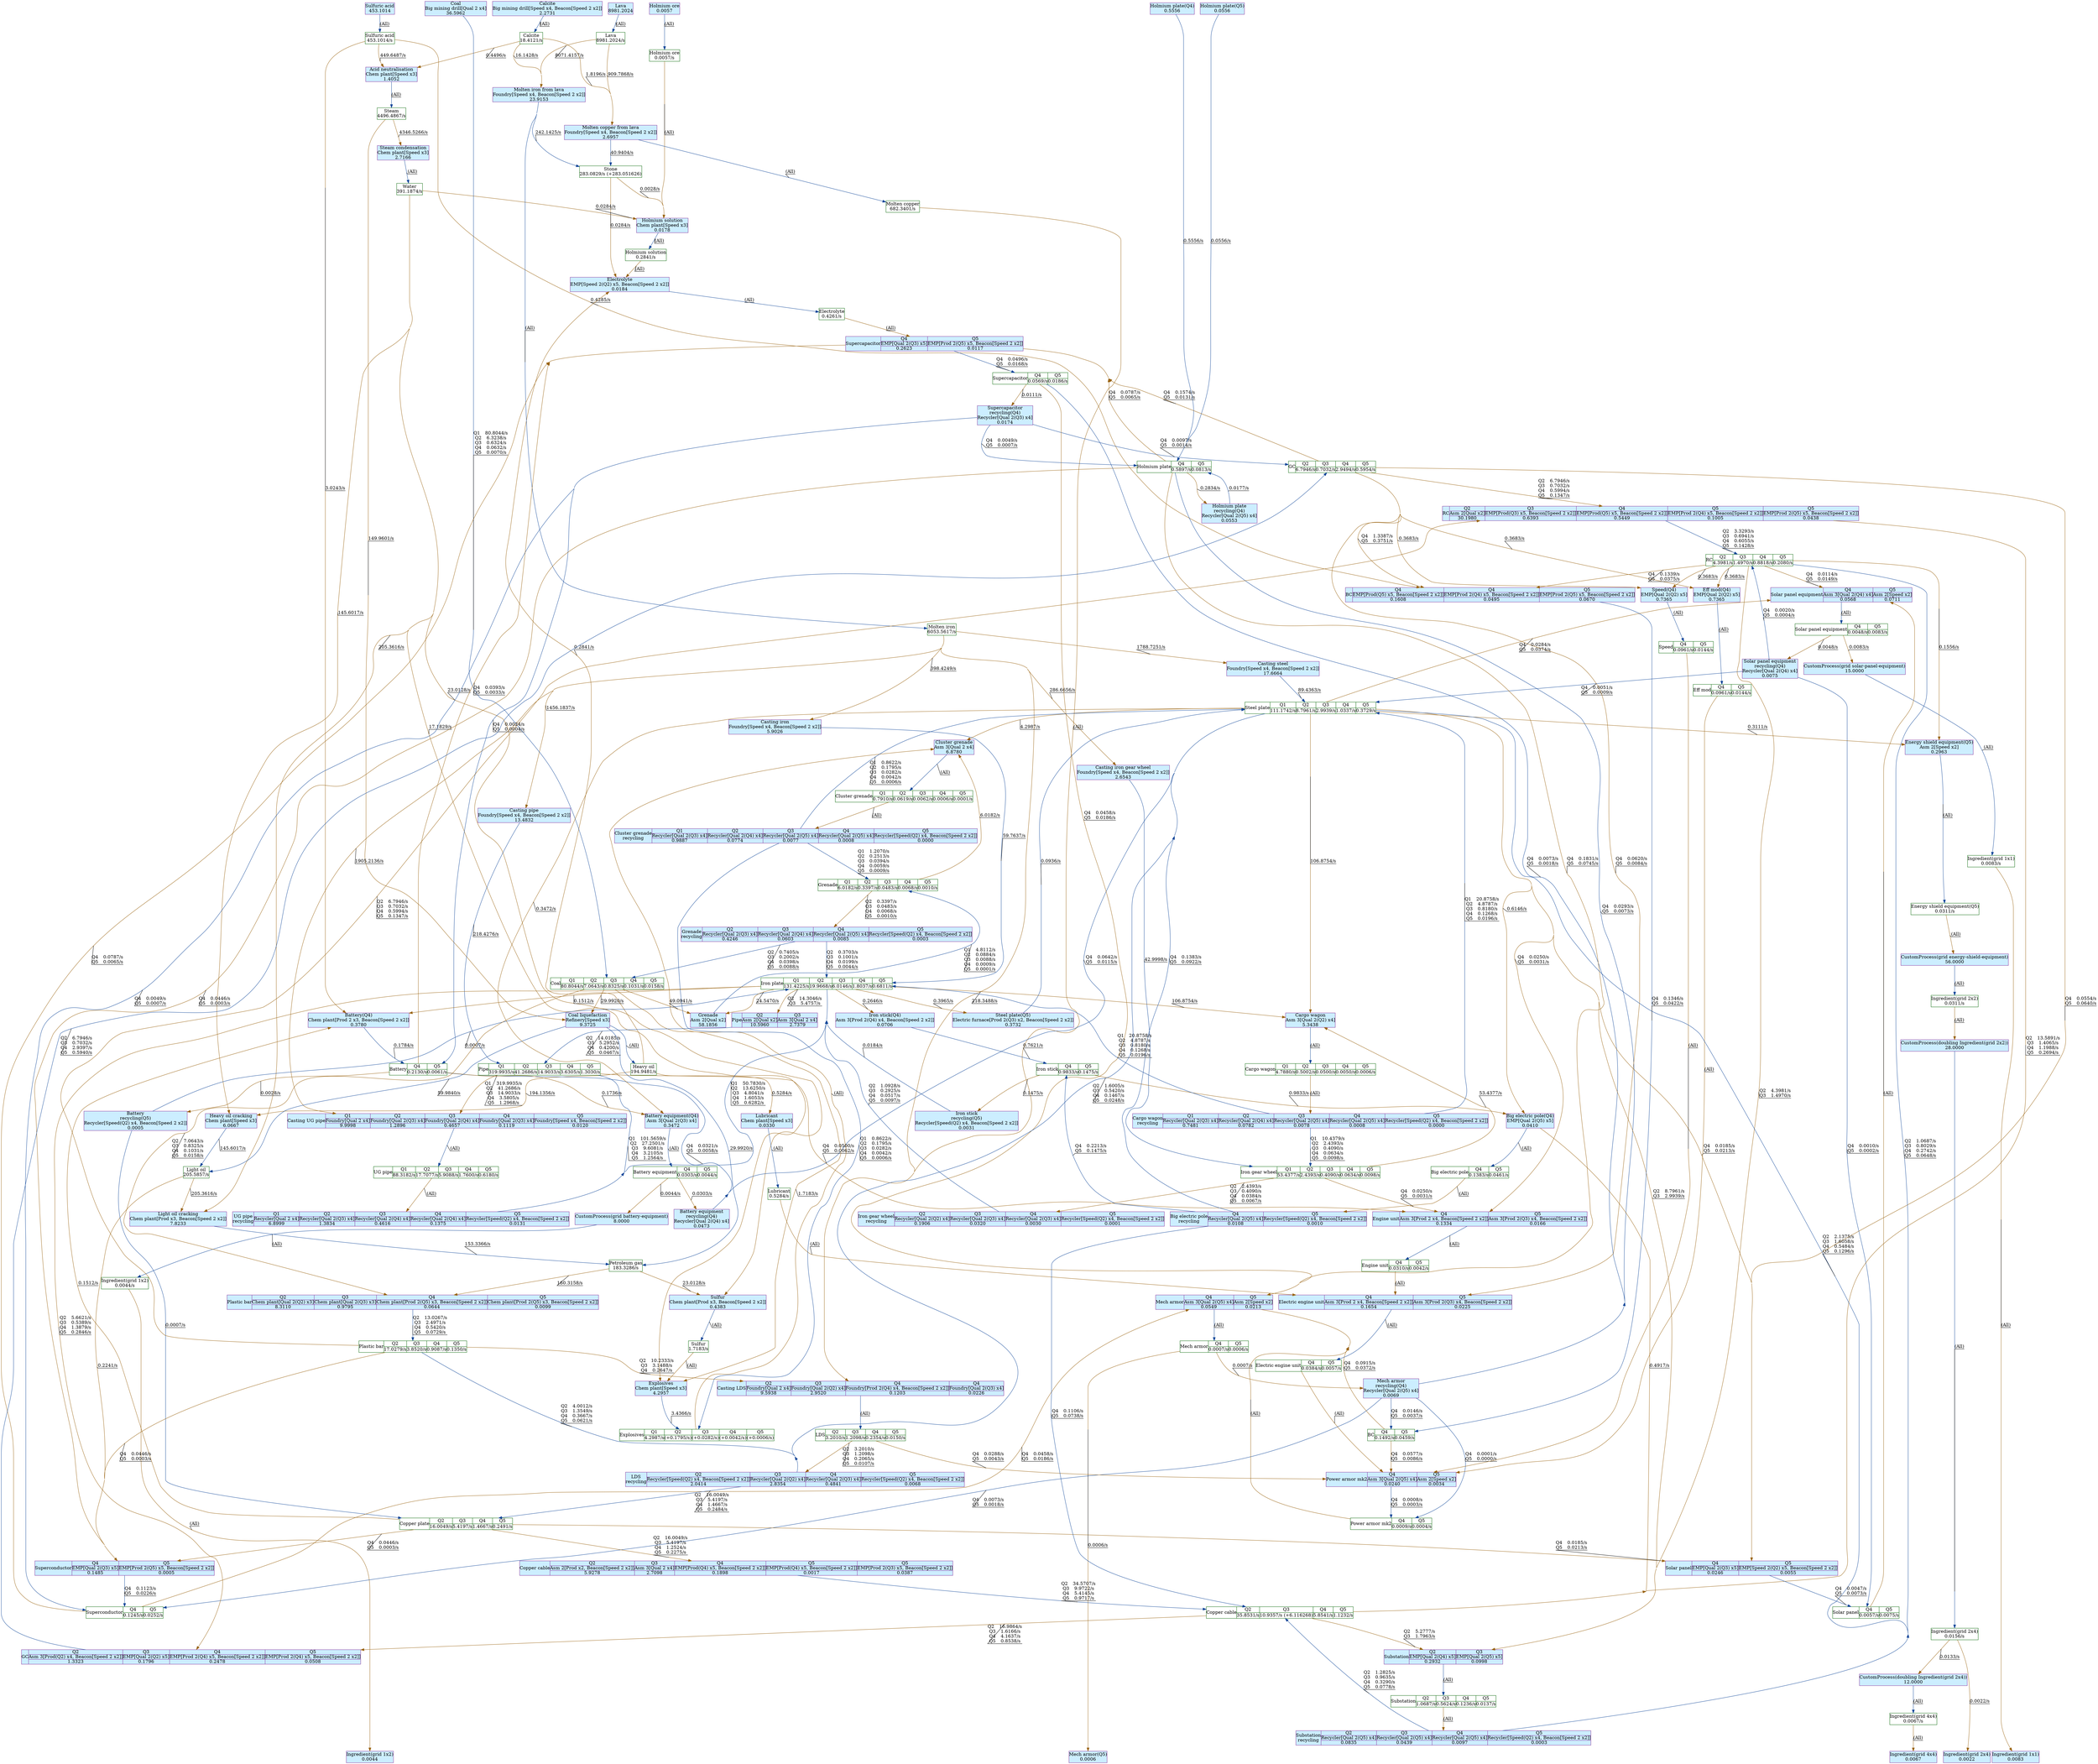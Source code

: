 digraph {
    layout="dot"
    concentrate=true
    node [shape="box"; margin=0]
    edge [decorate=true]
    0 [color="#006400"; label="Lava
8981.2024/s"]
    1 [color="#006400"; label="Sulfuric acid
453.1014/s"]
    2 [color="#006400"; label="Holmium ore
0.0057/s"]
    3 [color="#006400"; label="Ingredient(grid 4x4)
0.0067/s"]
    4 [color="#006400"; label="Ingredient(grid 2x4)
0.0156/s"]
    5 [color="#006400"; label="Ingredient(grid 1x2)
0.0044/s"]
    6 [color="#006400"; label="Ingredient(grid 1x1)
0.0083/s"]
    7 [color="#006400"; label="Lubricant
0.5284/s"]
    8 [color="#006400"; label="Energy shield equipment(Q5)
0.0311/s"]
    9 [color="#006400"; label="Heavy oil
194.9481/s"]
    10 [color="#006400"; label="Holmium solution
0.2841/s"]
    11 [color="#006400"; label="Stone
283.0829/s (+283.051626)"]
    12 [color="#006400"; label="Water
391.1874/s"]
    13 [color="#006400"; label="Sulfur
1.7183/s"]
    14 [color="#006400"; label="Steam
4496.4867/s"]
    15 [color="#006400"; label="Calcite
18.4121/s"]
    16 [color="#006400"; label="Light oil
205.5857/s"]
    17 [color="#006400"; label="Petroleum gas
183.3286/s"]
    18 [color="#006400"; label="Molten iron
6053.5617/s"]
    19 [color="#006400"; label="Molten copper
682.3401/s"]
    20 [color="#006400"; label="Electrolyte
0.4261/s"]
    21 [color="#006400"; label="Ingredient(grid 2x2)
0.0311/s"]
    22 [style="filled"; color="#842e99"; fillcolor="#cceeff"; label="Lava
8981.2024"]
    23 [style="filled"; color="#842e99"; fillcolor="#cceeff"; label="Sulfuric acid
453.1014"]
    24 [style="filled"; color="#842e99"; fillcolor="#cceeff"; label="Holmium ore
0.0057"]
    25 [style="filled"; color="#842e99"; fillcolor="#cceeff"; label="Holmium plate(Q4)
0.5556"]
    26 [style="filled"; color="#842e99"; fillcolor="#cceeff"; label="Holmium plate(Q5)
0.0556"]
    27 [style="filled"; color="#842e99"; fillcolor="#cceeff"; label="Mech armor(Q5)
0.0006"]
    28 [style="filled"; color="#842e99"; fillcolor="#cceeff"; label="Ingredient(grid 4x4)
0.0067"]
    29 [style="filled"; color="#842e99"; fillcolor="#cceeff"; label="Ingredient(grid 2x4)
0.0022"]
    30 [style="filled"; color="#842e99"; fillcolor="#cceeff"; label="Ingredient(grid 1x2)
0.0044"]
    31 [style="filled"; color="#842e99"; fillcolor="#cceeff"; label="Ingredient(grid 1x1)
0.0083"]
    32 [style="filled"; color="#842e99"; fillcolor="#cceeff"; label="Iron stick(Q4)
Asm 3[Prod 2(Q4) x4, Beacon[Speed 2 x2]]
0.0706"]
    33 [style="filled"; color="#842e99"; fillcolor="#cceeff"; label="Cluster grenade
Asm 3[Qual 2 x4]
6.8780"]
    34 [style="filled"; color="#842e99"; fillcolor="#cceeff"; label="Cargo wagon
Asm 3[Qual 2(Q2) x4]
5.3438"]
    35 [style="filled"; color="#842e99"; fillcolor="#cceeff"; label="Battery equipment(Q4)
Asm 3[Qual 2(Q3) x4]
0.3472"]
    36 [style="filled"; color="#842e99"; fillcolor="#cceeff"; label="Energy shield equipment(Q5)
Asm 2[Speed x2]
0.2963"]
    37 [style="filled"; color="#842e99"; fillcolor="#cceeff"; label="Grenade
Asm 2[Qual x2]
58.1856"]
    38 [style="filled"; color="#842e99"; fillcolor="#cceeff"; label="Lubricant
Chem plant[Speed x3]
0.0330"]
    39 [style="filled"; color="#842e99"; fillcolor="#cceeff"; label="Holmium solution
Chem plant[Speed x3]
0.0178"]
    40 [style="filled"; color="#842e99"; fillcolor="#cceeff"; label="Explosives
Chem plant[Speed x3]
4.2957"]
    41 [style="filled"; color="#842e99"; fillcolor="#cceeff"; label="Acid neutralisation
Chem plant[Speed x3]
1.4052"]
    42 [style="filled"; color="#842e99"; fillcolor="#cceeff"; label="Steam condensation
Chem plant[Speed x3]
2.7166"]
    43 [style="filled"; color="#842e99"; fillcolor="#cceeff"; label="Heavy oil cracking
Chem plant[Speed x3]
6.0667"]
    44 [style="filled"; color="#842e99"; fillcolor="#cceeff"; label="Sulfur
Chem plant[Prod x3, Beacon[Speed 2 x2]]
0.4383"]
    45 [style="filled"; color="#842e99"; fillcolor="#cceeff"; label="Light oil cracking
Chem plant[Prod x3, Beacon[Speed 2 x2]]
7.8233"]
    46 [style="filled"; color="#842e99"; fillcolor="#cceeff"; label="Battery(Q4)
Chem plant[Prod 2 x3, Beacon[Speed 2 x2]]
0.3780"]
    47 [style="filled"; color="#842e99"; fillcolor="#cceeff"; label="Coal liquefaction
Refinery[Speed x3]
9.3725"]
    48 [style="filled"; color="#842e99"; fillcolor="#cceeff"; label="Molten iron from lava
Foundry[Speed x4, Beacon[Speed 2 x2]]
23.9153"]
    49 [style="filled"; color="#842e99"; fillcolor="#cceeff"; label="Molten copper from lava
Foundry[Speed x4, Beacon[Speed 2 x2]]
2.6957"]
    50 [style="filled"; color="#842e99"; fillcolor="#cceeff"; label="Casting iron
Foundry[Speed x4, Beacon[Speed 2 x2]]
5.9026"]
    51 [style="filled"; color="#842e99"; fillcolor="#cceeff"; label="Casting steel
Foundry[Speed x4, Beacon[Speed 2 x2]]
17.6664"]
    52 [style="filled"; color="#842e99"; fillcolor="#cceeff"; label="Casting iron gear wheel
Foundry[Speed x4, Beacon[Speed 2 x2]]
2.6543"]
    53 [style="filled"; color="#842e99"; fillcolor="#cceeff"; label="Casting pipe
Foundry[Speed x4, Beacon[Speed 2 x2]]
13.4832"]
    54 [style="filled"; color="#842e99"; fillcolor="#cceeff"; label="Calcite
Big mining drill[Speed x4, Beacon[Speed 2 x2]]
2.2731"]
    55 [style="filled"; color="#842e99"; fillcolor="#cceeff"; label="Coal
Big mining drill[Qual 2 x4]
36.5962"]
    56 [style="filled"; color="#842e99"; fillcolor="#cceeff"; label="Steel plate(Q5)
Electric furnace[Prod 2(Q3) x2, Beacon[Speed 2 x2]]
0.3732"]
    57 [style="filled"; color="#842e99"; fillcolor="#cceeff"; label="Iron stick\nrecycling(Q5)
Recycler[Speed(Q2) x4, Beacon[Speed 2 x2]]
0.0031"]
    58 [style="filled"; color="#842e99"; fillcolor="#cceeff"; label="Battery\nrecycling(Q5)
Recycler[Speed(Q2) x4, Beacon[Speed 2 x2]]
0.0005"]
    59 [style="filled"; color="#842e99"; fillcolor="#cceeff"; label="Supercapacitor\nrecycling(Q4)
Recycler[Qual 2(Q3) x4]
0.0174"]
    60 [style="filled"; color="#842e99"; fillcolor="#cceeff"; label="Battery equipment\nrecycling(Q4)
Recycler[Qual 2(Q4) x4]
0.0473"]
    61 [style="filled"; color="#842e99"; fillcolor="#cceeff"; label="Solar panel equipment\nrecycling(Q4)
Recycler[Qual 2(Q4) x4]
0.0075"]
    62 [style="filled"; color="#842e99"; fillcolor="#cceeff"; label="Mech armor\nrecycling(Q4)
Recycler[Qual 2(Q5) x4]
0.0069"]
    63 [style="filled"; color="#842e99"; fillcolor="#cceeff"; label="Holmium plate\nrecycling(Q4)
Recycler[Qual 2(Q5) x4]
0.0553"]
    64 [style="filled"; color="#842e99"; fillcolor="#cceeff"; label="Electrolyte
EMP[Speed 2(Q2) x5, Beacon[Speed 2 x2]]
0.0184"]
    65 [style="filled"; color="#842e99"; fillcolor="#cceeff"; label="Speed(Q4)
EMP[Qual 2(Q2) x5]
0.7365"]
    66 [style="filled"; color="#842e99"; fillcolor="#cceeff"; label="Eff mod(Q4)
EMP[Qual 2(Q2) x5]
0.7365"]
    67 [style="filled"; color="#842e99"; fillcolor="#cceeff"; label="Big electric pole(Q4)
EMP[Qual 2(Q5) x5]
0.0410"]
    68 [style="filled"; color="#842e99"; fillcolor="#cceeff"; label="CustomProcess(doubling Ingredient(grid 2x2))
28.0000"]
    69 [style="filled"; color="#842e99"; fillcolor="#cceeff"; label="CustomProcess(doubling Ingredient(grid 2x4))
12.0000"]
    70 [style="filled"; color="#842e99"; fillcolor="#cceeff"; label="CustomProcess(grid solar-panel-equipment)
15.0000"]
    71 [style="filled"; color="#842e99"; fillcolor="#cceeff"; label="CustomProcess(grid battery-equipment)
8.0000"]
    72 [style="filled"; color="#842e99"; fillcolor="#cceeff"; label="CustomProcess(grid energy-shield-equipment)
56.0000"]
    73 [color="#006400"; label="{Holmium plate}|{Q4|0.5897/s}|{Q5|0.0813/s}"; shape="record"]
    74 [color="#006400"; label="{Mech armor}|{Q4|0.0007/s}|{Q5|0.0006/s}"; shape="record"]
    75 [color="#006400"; label="{GC}|{Q2|6.7946/s}|{Q3|0.7032/s}|{Q4|2.9494/s}|{Q5|0.5954/s}"; shape="record"]
    76 [color="#006400"; label="{Iron plate}|{Q1|131.4225/s}|{Q2|19.9668/s}|{Q3|6.0146/s}|{Q4|1.8037/s}|{Q5|0.6811/s}"; shape="record"]
    77 [color="#006400"; label="{Copper cable}|{Q2|35.8531/s}|{Q3|10.9357/s (+6.116268)}|{Q4|5.8541/s}|{Q5|1.1232/s}"; shape="record"]
    78 [color="#006400"; label="{Engine unit}|{Q4|0.0310/s}|{Q5|0.0042/s}"; shape="record"]
    79 [color="#006400"; label="{Steel plate}|{Q1|111.1742/s}|{Q2|8.7961/s}|{Q3|2.9939/s}|{Q4|1.0337/s}|{Q5|0.3729/s}"; shape="record"]
    80 [color="#006400"; label="{Iron gear wheel}|{Q1|53.4377/s}|{Q2|2.4393/s}|{Q3|0.4090/s}|{Q4|0.0634/s}|{Q5|0.0098/s}"; shape="record"]
    81 [color="#006400"; label="{Pipe}|{Q1|319.9935/s}|{Q2|41.2686/s}|{Q3|14.9033/s}|{Q4|3.6305/s}|{Q5|1.3030/s}"; shape="record"]
    82 [color="#006400"; label="{Electric engine unit}|{Q4|0.0384/s}|{Q5|0.0057/s}"; shape="record"]
    83 [color="#006400"; label="{Iron stick}|{Q4|0.9833/s}|{Q5|0.1475/s}"; shape="record"]
    84 [color="#006400"; label="{Cluster grenade}|{Q1|0.7910/s}|{Q2|0.0619/s}|{Q3|0.0062/s}|{Q4|0.0006/s}|{Q5|0.0001/s}"; shape="record"]
    85 [color="#006400"; label="{Grenade}|{Q1|6.0182/s}|{Q2|0.3397/s}|{Q3|0.0483/s}|{Q4|0.0068/s}|{Q5|0.0010/s}"; shape="record"]
    86 [color="#006400"; label="{Explosives}|{Q1|4.2987/s}|{Q2|(+0.1795/s)}|{Q3|(+0.0282/s)}|{Q4|(+0.0042/s)}|{Q5|(+0.0006/s)}"; shape="record"]
    87 [color="#006400"; label="{Copper plate}|{Q2|16.0049/s}|{Q3|5.4197/s}|{Q4|1.4667/s}|{Q5|0.2491/s}"; shape="record"]
    88 [color="#006400"; label="{Cargo wagon}|{Q1|4.7880/s}|{Q2|0.5002/s}|{Q3|0.0500/s}|{Q4|0.0050/s}|{Q5|0.0006/s}"; shape="record"]
    89 [color="#006400"; label="{Battery equipment}|{Q4|0.0303/s}|{Q5|0.0044/s}"; shape="record"]
    90 [color="#006400"; label="{Battery}|{Q4|0.2130/s}|{Q5|0.0061/s}"; shape="record"]
    91 [color="#006400"; label="{Solar panel equipment}|{Q4|0.0048/s}|{Q5|0.0083/s}"; shape="record"]
    92 [color="#006400"; label="{Solar panel}|{Q4|0.0057/s}|{Q5|0.0075/s}"; shape="record"]
    93 [color="#006400"; label="{RC}|{Q2|4.3981/s}|{Q3|1.4970/s}|{Q4|0.8818/s}|{Q5|0.2080/s}"; shape="record"]
    94 [color="#006400"; label="{Power armor mk2}|{Q4|0.0009/s}|{Q5|0.0004/s}"; shape="record"]
    95 [color="#006400"; label="{Eff mod}|{Q4|0.0961/s}|{Q5|0.0144/s}"; shape="record"]
    96 [color="#006400"; label="{Speed}|{Q4|0.0961/s}|{Q5|0.0144/s}"; shape="record"]
    97 [color="#006400"; label="{BC}|{Q4|0.1492/s}|{Q5|0.0459/s}"; shape="record"]
    98 [color="#006400"; label="{LDS}|{Q2|3.2010/s}|{Q3|1.2098/s}|{Q4|0.2354/s}|{Q5|0.0150/s}"; shape="record"]
    99 [color="#006400"; label="{Superconductor}|{Q4|0.1245/s}|{Q5|0.0252/s}"; shape="record"]
    100 [color="#006400"; label="{Supercapacitor}|{Q4|0.0569/s}|{Q5|0.0186/s}"; shape="record"]
    101 [color="#006400"; label="{Coal}|{Q1|80.8044/s}|{Q2|7.0643/s}|{Q3|0.8325/s}|{Q4|0.1031/s}|{Q5|0.0158/s}"; shape="record"]
    102 [color="#006400"; label="{Plastic bar}|{Q2|17.0279/s}|{Q3|3.8520/s}|{Q4|0.9087/s}|{Q5|0.1350/s}"; shape="record"]
    103 [color="#006400"; label="{UG pipe}|{Q1|88.3182/s}|{Q2|17.7077/s}|{Q3|5.9088/s}|{Q4|1.7600/s}|{Q5|0.6180/s}"; shape="record"]
    104 [color="#006400"; label="{Big electric pole}|{Q4|0.1383/s}|{Q5|0.0461/s}"; shape="record"]
    105 [color="#006400"; label="{Substation}|{Q2|1.0687/s}|{Q3|0.5624/s}|{Q4|0.1236/s}|{Q5|0.0137/s}"; shape="record"]
    106 [style="filled"; color="#842e99"; fillcolor="#cceeff"; label="{GC}|{Q2|Asm 3[Prod(Q2) x4, Beacon[Speed 2 x2]]|1.3323}|{Q3|EMP[Qual 2(Q2) x5]|0.1796}|{Q4|EMP[Prod 2(Q4) x5, Beacon[Speed 2 x2]]|0.2478}|{Q5|EMP[Prod 2(Q4) x5, Beacon[Speed 2 x2]]|0.0508}"; shape="record"]
    107 [style="filled"; color="#842e99"; fillcolor="#cceeff"; label="{Engine unit}|{Q4|Asm 3[Prod 2 x4, Beacon[Speed 2 x2]]|0.1334}|{Q5|Asm 3[Prod 2(Q3) x4, Beacon[Speed 2 x2]]|0.0166}"; shape="record"]
    108 [style="filled"; color="#842e99"; fillcolor="#cceeff"; label="{Electric engine unit}|{Q4|Asm 3[Prod 2 x4, Beacon[Speed 2 x2]]|0.1654}|{Q5|Asm 3[Prod 2(Q3) x4, Beacon[Speed 2 x2]]|0.0225}"; shape="record"]
    109 [style="filled"; color="#842e99"; fillcolor="#cceeff"; label="{Pipe}|{Q2|Asm 2[Qual x2]|10.5960}|{Q3|Asm 3[Qual 2 x4]|2.7379}"; shape="record"]
    110 [style="filled"; color="#842e99"; fillcolor="#cceeff"; label="{Copper cable}|{Q2|Asm 2[Prod x2, Beacon[Speed 2 x2]]|5.9278}|{Q3|Asm 3[Qual 2 x4]|2.7098}|{Q4|EMP[Prod(Q4) x5, Beacon[Speed 2 x2]]|0.1898}|{Q5|EMP[Prod(Q4) x5, Beacon[Speed 2 x2]]|0.0017}|{Q5|EMP[Prod 2(Q3) x5, Beacon[Speed 2 x2]]|0.0387}"; shape="record"]
    111 [style="filled"; color="#842e99"; fillcolor="#cceeff"; label="{Solar panel equipment}|{Q4|Asm 3[Qual 2(Q4) x4]|0.0568}|{Q5|Asm 2[Speed x2]|0.0711}"; shape="record"]
    112 [style="filled"; color="#842e99"; fillcolor="#cceeff"; label="{Power armor mk2}|{Q4|Asm 3[Qual 2(Q5) x4]|0.0240}|{Q5|Asm 2[Speed x2]|0.0034}"; shape="record"]
    113 [style="filled"; color="#842e99"; fillcolor="#cceeff"; label="{Mech armor}|{Q4|Asm 3[Qual 2(Q5) x4]|0.0549}|{Q5|Asm 2[Speed x2]|0.0213}"; shape="record"]
    114 [style="filled"; color="#842e99"; fillcolor="#cceeff"; label="{RC}|{Q2|Asm 2[Qual x2]|30.1980}|{Q3|EMP[Prod(Q3) x5, Beacon[Speed 2 x2]]|0.6393}|{Q4|EMP[Prod(Q5) x5, Beacon[Speed 2 x2]]|0.5449}|{Q5|EMP[Prod 2(Q4) x5, Beacon[Speed 2 x2]]|0.1005}|{Q5|EMP[Prod 2(Q5) x5, Beacon[Speed 2 x2]]|0.0438}"; shape="record"]
    115 [style="filled"; color="#842e99"; fillcolor="#cceeff"; label="{Plastic bar}|{Q2|Chem plant[Qual 2(Q2) x3]|8.3110}|{Q3|Chem plant[Qual 2(Q3) x3]|0.9795}|{Q4|Chem plant[Prod 2(Q5) x3, Beacon[Speed 2 x2]]|0.0644}|{Q5|Chem plant[Prod 2(Q5) x3, Beacon[Speed 2 x2]]|0.0099}"; shape="record"]
    116 [style="filled"; color="#842e99"; fillcolor="#cceeff"; label="{Casting UG pipe}|{Q1|Foundry[Qual 2 x4]|9.9998}|{Q2|Foundry[Qual 2(Q3) x4]|1.2896}|{Q3|Foundry[Qual 2(Q4) x4]|0.4657}|{Q4|Foundry[Qual 2(Q3) x4]|0.1119}|{Q5|Foundry[Speed x4, Beacon[Speed 2 x2]]|0.0120}"; shape="record"]
    117 [style="filled"; color="#842e99"; fillcolor="#cceeff"; label="{Casting LDS}|{Q2|Foundry[Qual 2 x4]|9.5938}|{Q3|Foundry[Qual 2(Q2) x4]|2.9520}|{Q4|Foundry[Prod 2(Q4) x4, Beacon[Speed 2 x2]]|0.1203}|{Q4|Foundry[Qual 2(Q3) x4]|0.0226}"; shape="record"]
    118 [style="filled"; color="#842e99"; fillcolor="#cceeff"; label="{Iron gear wheel\nrecycling}|{Q2|Recycler[Qual 2(Q2) x4]|0.1906}|{Q3|Recycler[Qual 2(Q3) x4]|0.0320}|{Q4|Recycler[Qual 2(Q3) x4]|0.0030}|{Q5|Recycler[Speed(Q2) x4, Beacon[Speed 2 x2]]|0.0001}"; shape="record"]
    119 [style="filled"; color="#842e99"; fillcolor="#cceeff"; label="{UG pipe\nrecycling}|{Q1|Recycler[Qual 2 x4]|6.8999}|{Q2|Recycler[Qual 2(Q3) x4]|1.3834}|{Q3|Recycler[Qual 2(Q4) x4]|0.4616}|{Q4|Recycler[Qual 2(Q4) x4]|0.1375}|{Q5|Recycler[Speed(Q2) x4, Beacon[Speed 2 x2]]|0.0131}"; shape="record"]
    120 [style="filled"; color="#842e99"; fillcolor="#cceeff"; label="{Big electric pole\nrecycling}|{Q4|Recycler[Qual 2(Q5) x4]|0.0108}|{Q5|Recycler[Speed(Q2) x4, Beacon[Speed 2 x2]]|0.0010}"; shape="record"]
    121 [style="filled"; color="#842e99"; fillcolor="#cceeff"; label="{Grenade\nrecycling}|{Q2|Recycler[Qual 2(Q3) x4]|0.4246}|{Q3|Recycler[Qual 2(Q4) x4]|0.0603}|{Q4|Recycler[Qual 2(Q5) x4]|0.0085}|{Q5|Recycler[Speed(Q2) x4, Beacon[Speed 2 x2]]|0.0003}"; shape="record"]
    122 [style="filled"; color="#842e99"; fillcolor="#cceeff"; label="{Cargo wagon\nrecycling}|{Q1|Recycler[Qual 2(Q3) x4]|0.7481}|{Q2|Recycler[Qual 2(Q4) x4]|0.0782}|{Q3|Recycler[Qual 2(Q5) x4]|0.0078}|{Q4|Recycler[Qual 2(Q5) x4]|0.0008}|{Q5|Recycler[Speed(Q2) x4, Beacon[Speed 2 x2]]|0.0000}"; shape="record"]
    123 [style="filled"; color="#842e99"; fillcolor="#cceeff"; label="{Cluster grenade\nrecycling}|{Q1|Recycler[Qual 2(Q3) x4]|0.9887}|{Q2|Recycler[Qual 2(Q4) x4]|0.0774}|{Q3|Recycler[Qual 2(Q5) x4]|0.0077}|{Q4|Recycler[Qual 2(Q5) x4]|0.0008}|{Q5|Recycler[Speed(Q2) x4, Beacon[Speed 2 x2]]|0.0000}"; shape="record"]
    124 [style="filled"; color="#842e99"; fillcolor="#cceeff"; label="{Substation\nrecycling}|{Q2|Recycler[Qual 2(Q5) x4]|0.0835}|{Q3|Recycler[Qual 2(Q5) x4]|0.0439}|{Q4|Recycler[Qual 2(Q5) x4]|0.0097}|{Q5|Recycler[Speed(Q2) x4, Beacon[Speed 2 x2]]|0.0003}"; shape="record"]
    125 [style="filled"; color="#842e99"; fillcolor="#cceeff"; label="{LDS\nrecycling}|{Q2|Recycler[Speed(Q2) x4, Beacon[Speed 2 x2]]|2.0414}|{Q3|Recycler[Qual 2(Q2) x4]|2.8354}|{Q4|Recycler[Qual 2(Q3) x4]|0.4841}|{Q5|Recycler[Speed(Q2) x4, Beacon[Speed 2 x2]]|0.0068}"; shape="record"]
    126 [style="filled"; color="#842e99"; fillcolor="#cceeff"; label="{BC}|{Q4|EMP[Prod(Q5) x5, Beacon[Speed 2 x2]]|0.1608}|{Q4|EMP[Prod 2(Q4) x5, Beacon[Speed 2 x2]]|0.0495}|{Q5|EMP[Prod 2(Q5) x5, Beacon[Speed 2 x2]]|0.0670}"; shape="record"]
    127 [style="filled"; color="#842e99"; fillcolor="#cceeff"; label="{Solar panel}|{Q4|EMP[Qual 2(Q3) x5]|0.0246}|{Q5|EMP[Speed 2(Q2) x5, Beacon[Speed 2 x2]]|0.0055}"; shape="record"]
    128 [style="filled"; color="#842e99"; fillcolor="#cceeff"; label="{Superconductor}|{Q4|EMP[Qual 2(Q3) x5]|0.1485}|{Q5|EMP[Prod 2(Q5) x5, Beacon[Speed 2 x2]]|0.0005}"; shape="record"]
    129 [style="filled"; color="#842e99"; fillcolor="#cceeff"; label="{Supercapacitor}|{Q4|EMP[Qual 2(Q3) x5]|0.2623}|{Q5|EMP[Prod 2(Q5) x5, Beacon[Speed 2 x2]]|0.0117}"; shape="record"]
    130 [style="filled"; color="#842e99"; fillcolor="#cceeff"; label="{Substation}|{Q2|EMP[Qual 2(Q4) x5]|0.2932}|{Q3|EMP[Qual 2(Q5) x5]|0.0998}"; shape="record"]
    0 -> 48 [color="#99620f"; label="8071.4157/s
"]
    0 -> 49 [color="#99620f"; label="909.7868/s
"]
    1 -> 41 [color="#99620f"; label="449.6487/s
"]
    1 -> 46 [color="#99620f"; label="3.0243/s
"]
    1 -> 126 [color="#99620f"; label="0.4285/s
"]
    2 -> 39 [color="#99620f"; label="(All)"]
    3 -> 28 [color="#99620f"; label="(All)"]
    4 -> 29 [color="#99620f"; label="0.0022/s
"]
    4 -> 69 [color="#99620f"; label="0.0133/s
"]
    5 -> 30 [color="#99620f"; label="(All)"]
    6 -> 31 [color="#99620f"; label="(All)"]
    7 -> 108 [color="#99620f"; label="(All)"]
    8 -> 72 [color="#99620f"; label="(All)"]
    9 -> 38 [color="#99620f"; label="0.5284/s
"]
    9 -> 43 [color="#99620f"; label="194.1356/s
"]
    9 -> 64 [color="#99620f"; label="0.2841/s
"]
    10 -> 64 [color="#99620f"; label="(All)"]
    11 -> 39 [color="#99620f"; label="0.0028/s
"]
    11 -> 64 [color="#99620f"; label="0.0284/s
"]
    12 -> 39 [color="#99620f"; label="0.0284/s
"]
    12 -> 40 [color="#99620f"; label="17.1829/s
"]
    12 -> 43 [color="#99620f"; label="145.6017/s
"]
    12 -> 44 [color="#99620f"; label="23.0128/s
"]
    12 -> 45 [color="#99620f"; label="205.3616/s
"]
    13 -> 40 [color="#99620f"; label="(All)"]
    14 -> 42 [color="#99620f"; label="4346.5266/s
"]
    14 -> 47 [color="#99620f"; label="149.9601/s
"]
    15 -> 41 [color="#99620f"; label="0.4496/s
"]
    15 -> 48 [color="#99620f"; label="16.1428/s
"]
    15 -> 49 [color="#99620f"; label="1.8196/s
"]
    16 -> 45 [color="#99620f"; label="205.3616/s
"]
    16 -> 128 [color="#99620f"; label="0.2241/s
"]
    17 -> 44 [color="#99620f"; label="23.0128/s
"]
    17 -> 115 [color="#99620f"; label="160.3158/s
"]
    18 -> 50 [color="#99620f"; label="398.4249/s
"]
    18 -> 51 [color="#99620f"; label="1788.7251/s
"]
    18 -> 52 [color="#99620f"; label="286.6656/s
"]
    18 -> 53 [color="#99620f"; label="1456.1837/s
"]
    18 -> 116 [color="#99620f"; label="1905.2136/s
"]
    18 -> 117 [color="#99620f"; label="218.3488/s
"]
    19 -> 117 [color="#99620f"; label="(All)"]
    20 -> 129 [color="#99620f"; label="(All)"]
    21 -> 68 [color="#99620f"; label="(All)"]
    22 -> 0 [color="#0f4699"; label="(All)"]
    23 -> 1 [color="#0f4699"; label="(All)"]
    24 -> 2 [color="#0f4699"; label="(All)"]
    25 -> 73 [color="#0f4699"; label="0.5556/s
"]
    26 -> 73 [color="#0f4699"; label="0.0556/s
"]
    32 -> 83 [color="#0f4699"; label="0.7621/s
"]
    33 -> 84 [color="#0f4699"; label="(All)"]
    34 -> 88 [color="#0f4699"; label="(All)"]
    35 -> 89 [color="#0f4699"; label="(All)"]
    36 -> 8 [color="#0f4699"; label="(All)"]
    37 -> 85 [color="#0f4699"; label="Q1	4.8112/s
Q2	0.0884/s
Q3	0.0088/s
Q4	0.0009/s
Q5	0.0001/s
"]
    38 -> 7 [color="#0f4699"; label="(All)"]
    39 -> 10 [color="#0f4699"; label="(All)"]
    40 -> 86 [color="#0f4699"; label="3.4366/s
"]
    41 -> 14 [color="#0f4699"; label="(All)"]
    42 -> 12 [color="#0f4699"; label="(All)"]
    43 -> 16 [color="#0f4699"; label="145.6017/s
"]
    44 -> 13 [color="#0f4699"; label="(All)"]
    45 -> 17 [color="#0f4699"; label="153.3366/s
"]
    46 -> 90 [color="#0f4699"; label="0.1784/s
"]
    47 -> 9 [color="#0f4699"; label="(All)"]
    47 -> 16 [color="#0f4699"; label="59.9840/s
"]
    47 -> 17 [color="#0f4699"; label="29.9920/s
"]
    48 -> 18 [color="#0f4699"; label="(All)"]
    48 -> 11 [color="#0f4699"; label="242.1425/s
"]
    49 -> 19 [color="#0f4699"; label="(All)"]
    49 -> 11 [color="#0f4699"; label="40.9404/s
"]
    50 -> 76 [color="#0f4699"; label="59.7637/s
"]
    51 -> 79 [color="#0f4699"; label="89.4363/s
"]
    52 -> 80 [color="#0f4699"; label="42.9998/s
"]
    53 -> 81 [color="#0f4699"; label="218.4276/s
"]
    54 -> 15 [color="#0f4699"; label="(All)"]
    55 -> 101 [color="#0f4699"; label="Q1	80.8044/s
Q2	6.3238/s
Q3	0.6324/s
Q4	0.0632/s
Q5	0.0070/s
"]
    56 -> 79 [color="#0f4699"; label="0.0936/s
"]
    57 -> 76 [color="#0f4699"; label="0.0184/s
"]
    58 -> 76 [color="#0f4699"; label="0.0007/s
"]
    58 -> 87 [color="#0f4699"; label="0.0007/s
"]
    59 -> 73 [color="#0f4699"; label="Q4	0.0049/s
Q5	0.0007/s
"]
    59 -> 75 [color="#0f4699"; label="Q4	0.0097/s
Q5	0.0014/s
"]
    59 -> 90 [color="#0f4699"; label="Q4	0.0024/s
Q5	0.0004/s
"]
    59 -> 99 [color="#0f4699"; label="Q4	0.0049/s
Q5	0.0007/s
"]
    60 -> 79 [color="#0f4699"; label="Q4	0.0642/s
Q5	0.0115/s
"]
    60 -> 90 [color="#0f4699"; label="Q4	0.0321/s
Q5	0.0058/s
"]
    61 -> 79 [color="#0f4699"; label="Q4	0.0051/s
Q5	0.0009/s
"]
    61 -> 92 [color="#0f4699"; label="Q4	0.0010/s
Q5	0.0002/s
"]
    61 -> 93 [color="#0f4699"; label="Q4	0.0020/s
Q5	0.0004/s
"]
    62 -> 73 [color="#0f4699"; label="Q4	0.0293/s
Q5	0.0073/s
"]
    62 -> 94 [color="#0f4699"; label="Q4	0.0001/s
Q5	0.0000/s
"]
    62 -> 97 [color="#0f4699"; label="Q4	0.0146/s
Q5	0.0037/s
"]
    62 -> 99 [color="#0f4699"; label="Q4	0.0073/s
Q5	0.0018/s
"]
    62 -> 100 [color="#0f4699"; label="Q4	0.0073/s
Q5	0.0018/s
"]
    63 -> 73 [color="#0f4699"; label="0.0177/s
"]
    64 -> 20 [color="#0f4699"; label="(All)"]
    65 -> 96 [color="#0f4699"; label="(All)"]
    66 -> 95 [color="#0f4699"; label="(All)"]
    67 -> 104 [color="#0f4699"; label="(All)"]
    68 -> 4 [color="#0f4699"; label="(All)"]
    69 -> 3 [color="#0f4699"; label="(All)"]
    70 -> 6 [color="#0f4699"; label="(All)"]
    71 -> 5 [color="#0f4699"; label="(All)"]
    72 -> 21 [color="#0f4699"; label="(All)"]
    73 -> 63 [color="#99620f"; label="0.2834/s
"]
    73 -> 113 [color="#99620f"; label="Q4	0.1831/s
Q5	0.0745/s
"]
    73 -> 128 [color="#99620f"; label="Q4	0.0446/s
Q5	0.0003/s
"]
    73 -> 129 [color="#99620f"; label="Q4	0.0787/s
Q5	0.0065/s
"]
    74 -> 27 [color="#99620f"; label="0.0006/s
"]
    74 -> 62 [color="#99620f"; label="0.0007/s
"]
    75 -> 65 [color="#99620f"; label="0.3683/s
"]
    75 -> 66 [color="#99620f"; label="0.3683/s
"]
    75 -> 108 [color="#99620f"; label="Q4	0.0620/s
Q5	0.0084/s
"]
    75 -> 114 [color="#99620f"; label="Q2	6.7946/s
Q3	0.7032/s
Q4	0.5994/s
Q5	0.1347/s
"]
    75 -> 126 [color="#99620f"; label="Q4	1.3387/s
Q5	0.3751/s
"]
    75 -> 127 [color="#99620f"; label="Q4	0.0554/s
Q5	0.0640/s
"]
    75 -> 129 [color="#99620f"; label="Q4	0.1574/s
Q5	0.0131/s
"]
    76 -> 32 [color="#99620f"; label="0.2646/s
"]
    76 -> 46 [color="#99620f"; label="0.1512/s
"]
    76 -> 34 [color="#99620f"; label="106.8754/s
"]
    76 -> 37 [color="#99620f"; label="24.5470/s
"]
    76 -> 56 [color="#99620f"; label="0.3965/s
"]
    76 -> 106 [color="#99620f"; label="Q2	5.6621/s
Q3	0.5389/s
Q4	1.3879/s
Q5	0.2846/s
"]
    76 -> 109 [color="#99620f"; label="Q2	14.3046/s
Q3	5.4757/s
"]
    77 -> 67 [color="#99620f"; label="0.4917/s
"]
    77 -> 106 [color="#99620f"; label="Q2	16.9864/s
Q3	1.6166/s
Q4	4.1637/s
Q5	0.8538/s
"]
    77 -> 114 [color="#99620f"; label="Q2	13.5891/s
Q3	1.4065/s
Q4	1.1988/s
Q5	0.2694/s
"]
    77 -> 130 [color="#99620f"; label="Q2	5.2777/s
Q3	1.7963/s
"]
    78 -> 108 [color="#99620f"; label="(All)"]
    79 -> 35 [color="#99620f"; label="0.3472/s
"]
    79 -> 67 [color="#99620f"; label="0.6146/s
"]
    79 -> 36 [color="#99620f"; label="0.3111/s
"]
    79 -> 33 [color="#99620f"; label="4.2987/s
"]
    79 -> 34 [color="#99620f"; label="106.8754/s
"]
    79 -> 107 [color="#99620f"; label="Q4	0.0250/s
Q5	0.0031/s
"]
    79 -> 111 [color="#99620f"; label="Q4	0.0284/s
Q5	0.0374/s
"]
    79 -> 127 [color="#99620f"; label="Q4	0.0185/s
Q5	0.0213/s
"]
    79 -> 130 [color="#99620f"; label="Q2	8.7961/s
Q3	2.9939/s
"]
    80 -> 34 [color="#99620f"; label="53.4377/s
"]
    80 -> 107 [color="#99620f"; label="Q4	0.0250/s
Q5	0.0031/s
"]
    80 -> 118 [color="#99620f"; label="Q2	2.4393/s
Q3	0.4090/s
Q4	0.0384/s
Q5	0.0067/s
"]
    81 -> 107 [color="#99620f"; label="Q4	0.0500/s
Q5	0.0062/s
"]
    81 -> 116 [color="#99620f"; label="Q1	319.9935/s
Q2	41.2686/s
Q3	14.9033/s
Q4	3.5805/s
Q5	1.2968/s
"]
    82 -> 112 [color="#99620f"; label="(All)"]
    83 -> 67 [color="#99620f"; label="0.9833/s
"]
    83 -> 57 [color="#99620f"; label="0.1475/s
"]
    84 -> 123 [color="#99620f"; label="(All)"]
    85 -> 33 [color="#99620f"; label="6.0182/s
"]
    85 -> 121 [color="#99620f"; label="Q2	0.3397/s
Q3	0.0483/s
Q4	0.0068/s
Q5	0.0010/s
"]
    86 -> 33 [color="#99620f"; label="(All)"]
    87 -> 46 [color="#99620f"; label="0.1512/s
"]
    87 -> 110 [color="#99620f"; label="Q2	16.0049/s
Q3	5.4197/s
Q4	1.2524/s
Q5	0.2275/s
"]
    87 -> 127 [color="#99620f"; label="Q4	0.0185/s
Q5	0.0213/s
"]
    87 -> 128 [color="#99620f"; label="Q4	0.0446/s
Q5	0.0003/s
"]
    88 -> 122 [color="#99620f"; label="(All)"]
    89 -> 60 [color="#99620f"; label="0.0303/s
"]
    89 -> 71 [color="#99620f"; label="0.0044/s
"]
    90 -> 35 [color="#99620f"; label="0.1736/s
"]
    90 -> 58 [color="#99620f"; label="0.0028/s
"]
    90 -> 129 [color="#99620f"; label="Q4	0.0393/s
Q5	0.0033/s
"]
    91 -> 61 [color="#99620f"; label="0.0048/s
"]
    91 -> 70 [color="#99620f"; label="0.0083/s
"]
    92 -> 111 [color="#99620f"; label="(All)"]
    93 -> 65 [color="#99620f"; label="0.3683/s
"]
    93 -> 66 [color="#99620f"; label="0.3683/s
"]
    93 -> 36 [color="#99620f"; label="0.1556/s
"]
    93 -> 111 [color="#99620f"; label="Q4	0.0114/s
Q5	0.0149/s
"]
    93 -> 126 [color="#99620f"; label="Q4	0.1339/s
Q5	0.0375/s
"]
    93 -> 130 [color="#99620f"; label="Q2	4.3981/s
Q3	1.4970/s
"]
    94 -> 113 [color="#99620f"; label="(All)"]
    95 -> 112 [color="#99620f"; label="(All)"]
    96 -> 112 [color="#99620f"; label="(All)"]
    97 -> 112 [color="#99620f"; label="Q4	0.0577/s
Q5	0.0086/s
"]
    97 -> 113 [color="#99620f"; label="Q4	0.0915/s
Q5	0.0372/s
"]
    98 -> 112 [color="#99620f"; label="Q4	0.0288/s
Q5	0.0043/s
"]
    98 -> 125 [color="#99620f"; label="Q2	3.2010/s
Q3	1.2098/s
Q4	0.2065/s
Q5	0.0107/s
"]
    99 -> 113 [color="#99620f"; label="Q4	0.0458/s
Q5	0.0186/s
"]
    99 -> 129 [color="#99620f"; label="Q4	0.0787/s
Q5	0.0065/s
"]
    100 -> 59 [color="#99620f"; label="0.0111/s
"]
    100 -> 113 [color="#99620f"; label="Q4	0.0458/s
Q5	0.0186/s
"]
    101 -> 37 [color="#99620f"; label="49.0941/s
"]
    101 -> 40 [color="#99620f"; label="1.7183/s
"]
    101 -> 47 [color="#99620f"; label="29.9920/s
"]
    101 -> 115 [color="#99620f"; label="Q2	7.0643/s
Q3	0.8325/s
Q4	0.1031/s
Q5	0.0158/s
"]
    102 -> 114 [color="#99620f"; label="Q2	6.7946/s
Q3	0.7032/s
Q4	0.5994/s
Q5	0.1347/s
"]
    102 -> 117 [color="#99620f"; label="Q2	10.2333/s
Q3	3.1488/s
Q4	0.2647/s
"]
    102 -> 128 [color="#99620f"; label="Q4	0.0446/s
Q5	0.0003/s
"]
    103 -> 119 [color="#99620f"; label="(All)"]
    104 -> 120 [color="#99620f"; label="(All)"]
    105 -> 124 [color="#99620f"; label="(All)"]
    106 -> 75 [color="#0f4699"; label="Q2	6.7946/s
Q3	0.7032/s
Q4	2.9397/s
Q5	0.5940/s
"]
    107 -> 78 [color="#0f4699"; label="(All)"]
    108 -> 82 [color="#0f4699"; label="(All)"]
    109 -> 81 [color="#0f4699"; label="Q2	14.0185/s
Q3	5.2952/s
Q4	0.4200/s
Q5	0.0467/s
"]
    110 -> 77 [color="#0f4699"; label="Q2	34.5707/s
Q3	9.9722/s
Q4	5.4145/s
Q5	0.9717/s
"]
    111 -> 91 [color="#0f4699"; label="(All)"]
    112 -> 94 [color="#0f4699"; label="Q4	0.0008/s
Q5	0.0003/s
"]
    113 -> 74 [color="#0f4699"; label="(All)"]
    114 -> 93 [color="#0f4699"; label="Q2	3.3293/s
Q3	0.6941/s
Q4	0.6055/s
Q5	0.1428/s
"]
    115 -> 102 [color="#0f4699"; label="Q2	13.0267/s
Q3	2.4971/s
Q4	0.5420/s
Q5	0.0729/s
"]
    116 -> 103 [color="#0f4699"; label="(All)"]
    117 -> 98 [color="#0f4699"; label="(All)"]
    118 -> 76 [color="#0f4699"; label="Q2	1.0928/s
Q3	0.2925/s
Q4	0.0517/s
Q5	0.0097/s
"]
    119 -> 76 [color="#0f4699"; label="Q1	50.7830/s
Q2	13.6250/s
Q3	4.8041/s
Q4	1.6053/s
Q5	0.6282/s
"]
    119 -> 81 [color="#0f4699"; label="Q1	101.5659/s
Q2	27.2501/s
Q3	9.6081/s
Q4	3.2105/s
Q5	1.2564/s
"]
    120 -> 77 [color="#0f4699"; label="Q4	0.1106/s
Q5	0.0738/s
"]
    120 -> 79 [color="#0f4699"; label="Q4	0.1383/s
Q5	0.0922/s
"]
    120 -> 83 [color="#0f4699"; label="Q4	0.2213/s
Q5	0.1475/s
"]
    121 -> 76 [color="#0f4699"; label="Q2	0.3703/s
Q3	0.1001/s
Q4	0.0199/s
Q5	0.0044/s
"]
    121 -> 101 [color="#0f4699"; label="Q2	0.7405/s
Q3	0.2002/s
Q4	0.0398/s
Q5	0.0088/s
"]
    122 -> 76 [color="#0f4699"; label="Q1	20.8758/s
Q2	4.8787/s
Q3	0.8180/s
Q4	0.1268/s
Q5	0.0196/s
"]
    122 -> 79 [color="#0f4699"; label="Q1	20.8758/s
Q2	4.8787/s
Q3	0.8180/s
Q4	0.1268/s
Q5	0.0196/s
"]
    122 -> 80 [color="#0f4699"; label="Q1	10.4379/s
Q2	2.4393/s
Q3	0.4090/s
Q4	0.0634/s
Q5	0.0098/s
"]
    123 -> 79 [color="#0f4699"; label="Q1	0.8622/s
Q2	0.1795/s
Q3	0.0282/s
Q4	0.0042/s
Q5	0.0006/s
"]
    123 -> 85 [color="#0f4699"; label="Q1	1.2070/s
Q2	0.2513/s
Q3	0.0394/s
Q4	0.0059/s
Q5	0.0009/s
"]
    123 -> 86 [color="#0f4699"; label="Q1	0.8622/s
Q2	0.1795/s
Q3	0.0282/s
Q4	0.0042/s
Q5	0.0006/s
"]
    124 -> 77 [color="#0f4699"; label="Q2	1.2825/s
Q3	0.9635/s
Q4	0.3290/s
Q5	0.0778/s
"]
    124 -> 79 [color="#0f4699"; label="Q2	2.1375/s
Q3	1.6058/s
Q4	0.5484/s
Q5	0.1296/s
"]
    124 -> 93 [color="#0f4699"; label="Q2	1.0687/s
Q3	0.8029/s
Q4	0.2742/s
Q5	0.0648/s
"]
    125 -> 79 [color="#0f4699"; label="Q2	1.6005/s
Q3	0.5420/s
Q4	0.1467/s
Q5	0.0248/s
"]
    125 -> 87 [color="#0f4699"; label="Q2	16.0049/s
Q3	5.4197/s
Q4	1.4667/s
Q5	0.2484/s
"]
    125 -> 102 [color="#0f4699"; label="Q2	4.0012/s
Q3	1.3549/s
Q4	0.3667/s
Q5	0.0621/s
"]
    126 -> 97 [color="#0f4699"; label="Q4	0.1346/s
Q5	0.0422/s
"]
    127 -> 92 [color="#0f4699"; label="Q4	0.0047/s
Q5	0.0073/s
"]
    128 -> 99 [color="#0f4699"; label="Q4	0.1123/s
Q5	0.0226/s
"]
    129 -> 100 [color="#0f4699"; label="Q4	0.0496/s
Q5	0.0168/s
"]
    130 -> 105 [color="#0f4699"; label="(All)"]
    subgraph {
        rank="source"
        22
        23
        24
        25
        26
        54
        55
    }
    subgraph {
        rank="sink"
        27
        28
        29
        30
        31
    }
}
